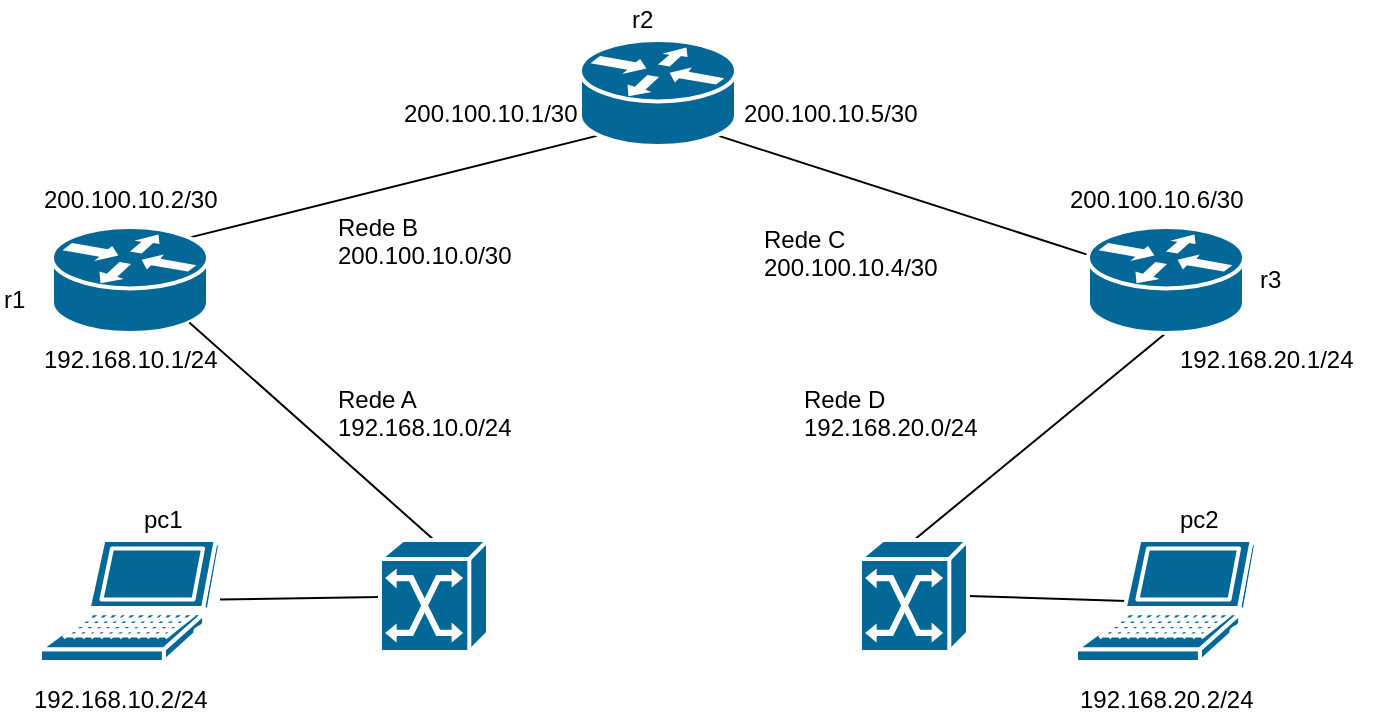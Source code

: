 <mxfile version="12.1.1" type="device" pages="1"><diagram id="2E-c0Y93UH_AlVbx1aEG" name="Page-1"><mxGraphModel dx="787" dy="399" grid="1" gridSize="10" guides="1" tooltips="1" connect="1" arrows="1" fold="1" page="1" pageScale="1" pageWidth="827" pageHeight="1169" math="0" shadow="0"><root><mxCell id="0"/><mxCell id="1" parent="0"/><mxCell id="8pbZPeoeOur04qY3rU5z-13" style="edgeStyle=none;rounded=0;orthogonalLoop=1;jettySize=auto;html=1;exitX=0.88;exitY=0.1;exitDx=0;exitDy=0;exitPerimeter=0;startArrow=none;startFill=0;endArrow=none;endFill=0;entryX=0.12;entryY=0.9;entryDx=0;entryDy=0;entryPerimeter=0;" edge="1" parent="1" source="8pbZPeoeOur04qY3rU5z-1" target="8pbZPeoeOur04qY3rU5z-2"><mxGeometry relative="1" as="geometry"/></mxCell><mxCell id="8pbZPeoeOur04qY3rU5z-1" value="" style="shape=mxgraph.cisco.routers.router;html=1;pointerEvents=1;dashed=0;fillColor=#036897;strokeColor=#ffffff;strokeWidth=2;verticalLabelPosition=bottom;verticalAlign=top;align=center;outlineConnect=0;" vertex="1" parent="1"><mxGeometry x="56" y="243.5" width="78" height="53" as="geometry"/></mxCell><mxCell id="8pbZPeoeOur04qY3rU5z-14" style="edgeStyle=none;rounded=0;orthogonalLoop=1;jettySize=auto;html=1;exitX=0.88;exitY=0.9;exitDx=0;exitDy=0;exitPerimeter=0;startArrow=none;startFill=0;endArrow=none;endFill=0;" edge="1" parent="1" source="8pbZPeoeOur04qY3rU5z-2" target="8pbZPeoeOur04qY3rU5z-3"><mxGeometry relative="1" as="geometry"/></mxCell><mxCell id="8pbZPeoeOur04qY3rU5z-2" value="" style="shape=mxgraph.cisco.routers.router;html=1;pointerEvents=1;dashed=0;fillColor=#036897;strokeColor=#ffffff;strokeWidth=2;verticalLabelPosition=bottom;verticalAlign=top;align=center;outlineConnect=0;" vertex="1" parent="1"><mxGeometry x="320" y="150" width="78" height="53" as="geometry"/></mxCell><mxCell id="8pbZPeoeOur04qY3rU5z-15" style="edgeStyle=none;rounded=0;orthogonalLoop=1;jettySize=auto;html=1;exitX=0.5;exitY=1;exitDx=0;exitDy=0;exitPerimeter=0;entryX=0.5;entryY=0;entryDx=0;entryDy=0;entryPerimeter=0;startArrow=none;startFill=0;endArrow=none;endFill=0;" edge="1" parent="1" source="8pbZPeoeOur04qY3rU5z-3" target="8pbZPeoeOur04qY3rU5z-5"><mxGeometry relative="1" as="geometry"/></mxCell><mxCell id="8pbZPeoeOur04qY3rU5z-3" value="" style="shape=mxgraph.cisco.routers.router;html=1;pointerEvents=1;dashed=0;fillColor=#036897;strokeColor=#ffffff;strokeWidth=2;verticalLabelPosition=bottom;verticalAlign=top;align=center;outlineConnect=0;" vertex="1" parent="1"><mxGeometry x="574" y="243.5" width="78" height="53" as="geometry"/></mxCell><mxCell id="8pbZPeoeOur04qY3rU5z-11" value="" style="edgeStyle=none;rounded=0;orthogonalLoop=1;jettySize=auto;html=1;endArrow=none;endFill=0;" edge="1" parent="1" source="8pbZPeoeOur04qY3rU5z-4" target="8pbZPeoeOur04qY3rU5z-7"><mxGeometry relative="1" as="geometry"/></mxCell><mxCell id="8pbZPeoeOur04qY3rU5z-12" style="edgeStyle=none;rounded=0;orthogonalLoop=1;jettySize=auto;html=1;exitX=0.5;exitY=0;exitDx=0;exitDy=0;exitPerimeter=0;entryX=0.88;entryY=0.9;entryDx=0;entryDy=0;entryPerimeter=0;startArrow=none;startFill=0;endArrow=none;endFill=0;" edge="1" parent="1" source="8pbZPeoeOur04qY3rU5z-4" target="8pbZPeoeOur04qY3rU5z-1"><mxGeometry relative="1" as="geometry"/></mxCell><mxCell id="8pbZPeoeOur04qY3rU5z-4" value="" style="shape=mxgraph.cisco.switches.atm_switch;html=1;pointerEvents=1;dashed=0;fillColor=#036897;strokeColor=#ffffff;strokeWidth=2;verticalLabelPosition=bottom;verticalAlign=top;align=center;outlineConnect=0;" vertex="1" parent="1"><mxGeometry x="220" y="400" width="54" height="56" as="geometry"/></mxCell><mxCell id="8pbZPeoeOur04qY3rU5z-17" style="edgeStyle=none;rounded=0;orthogonalLoop=1;jettySize=auto;html=1;exitX=1;exitY=0.5;exitDx=0;exitDy=0;exitPerimeter=0;entryX=0.28;entryY=0.5;entryDx=0;entryDy=0;entryPerimeter=0;startArrow=none;startFill=0;endArrow=none;endFill=0;" edge="1" parent="1" source="8pbZPeoeOur04qY3rU5z-5" target="8pbZPeoeOur04qY3rU5z-6"><mxGeometry relative="1" as="geometry"/></mxCell><mxCell id="8pbZPeoeOur04qY3rU5z-5" value="" style="shape=mxgraph.cisco.switches.atm_switch;html=1;pointerEvents=1;dashed=0;fillColor=#036897;strokeColor=#ffffff;strokeWidth=2;verticalLabelPosition=bottom;verticalAlign=top;align=center;outlineConnect=0;" vertex="1" parent="1"><mxGeometry x="460" y="400" width="54" height="56" as="geometry"/></mxCell><mxCell id="8pbZPeoeOur04qY3rU5z-6" value="" style="shape=mxgraph.cisco.computers_and_peripherals.laptop;html=1;pointerEvents=1;dashed=0;fillColor=#036897;strokeColor=#ffffff;strokeWidth=2;verticalLabelPosition=bottom;verticalAlign=top;align=center;outlineConnect=0;" vertex="1" parent="1"><mxGeometry x="568" y="400" width="90" height="61" as="geometry"/></mxCell><mxCell id="8pbZPeoeOur04qY3rU5z-7" value="" style="shape=mxgraph.cisco.computers_and_peripherals.laptop;html=1;pointerEvents=1;dashed=0;fillColor=#036897;strokeColor=#ffffff;strokeWidth=2;verticalLabelPosition=bottom;verticalAlign=top;align=center;outlineConnect=0;" vertex="1" parent="1"><mxGeometry x="50" y="400" width="90" height="61" as="geometry"/></mxCell><mxCell id="8pbZPeoeOur04qY3rU5z-18" value="192.168.10.2/24&lt;br&gt;" style="text;html=1;resizable=0;points=[];autosize=1;align=left;verticalAlign=top;spacingTop=-4;" vertex="1" parent="1"><mxGeometry x="45" y="470" width="100" height="20" as="geometry"/></mxCell><mxCell id="8pbZPeoeOur04qY3rU5z-19" value="Rede A&lt;br&gt;192.168.10.0/24" style="text;html=1;resizable=0;points=[];autosize=1;align=left;verticalAlign=top;spacingTop=-4;" vertex="1" parent="1"><mxGeometry x="197" y="320" width="100" height="30" as="geometry"/></mxCell><mxCell id="8pbZPeoeOur04qY3rU5z-20" value="192.168.10.1/24" style="text;html=1;resizable=0;points=[];autosize=1;align=left;verticalAlign=top;spacingTop=-4;" vertex="1" parent="1"><mxGeometry x="50" y="300" width="100" height="20" as="geometry"/></mxCell><mxCell id="8pbZPeoeOur04qY3rU5z-21" value="200.100.10.2/30" style="text;html=1;resizable=0;points=[];autosize=1;align=left;verticalAlign=top;spacingTop=-4;" vertex="1" parent="1"><mxGeometry x="50" y="220" width="100" height="20" as="geometry"/></mxCell><mxCell id="8pbZPeoeOur04qY3rU5z-22" value="Rede B&lt;br&gt;200.100.10.0/30" style="text;html=1;resizable=0;points=[];autosize=1;align=left;verticalAlign=top;spacingTop=-4;" vertex="1" parent="1"><mxGeometry x="197" y="233.5" width="100" height="30" as="geometry"/></mxCell><mxCell id="8pbZPeoeOur04qY3rU5z-23" value="200.100.10.1/30" style="text;html=1;resizable=0;points=[];autosize=1;align=left;verticalAlign=top;spacingTop=-4;" vertex="1" parent="1"><mxGeometry x="230" y="176.5" width="100" height="20" as="geometry"/></mxCell><mxCell id="8pbZPeoeOur04qY3rU5z-24" value="200.100.10.5/30" style="text;html=1;resizable=0;points=[];autosize=1;align=left;verticalAlign=top;spacingTop=-4;" vertex="1" parent="1"><mxGeometry x="400" y="176.5" width="100" height="20" as="geometry"/></mxCell><mxCell id="8pbZPeoeOur04qY3rU5z-25" value="200.100.10.6/30" style="text;html=1;resizable=0;points=[];autosize=1;align=left;verticalAlign=top;spacingTop=-4;" vertex="1" parent="1"><mxGeometry x="563" y="220" width="100" height="20" as="geometry"/></mxCell><mxCell id="8pbZPeoeOur04qY3rU5z-26" value="Rede C&lt;br&gt;200.100.10.4/30" style="text;html=1;resizable=0;points=[];autosize=1;align=left;verticalAlign=top;spacingTop=-4;" vertex="1" parent="1"><mxGeometry x="410" y="240" width="100" height="30" as="geometry"/></mxCell><mxCell id="8pbZPeoeOur04qY3rU5z-27" value="192.168.20.2/24" style="text;html=1;resizable=0;points=[];autosize=1;align=left;verticalAlign=top;spacingTop=-4;" vertex="1" parent="1"><mxGeometry x="568" y="470" width="100" height="20" as="geometry"/></mxCell><mxCell id="8pbZPeoeOur04qY3rU5z-28" value="Rede D&lt;br&gt;192.168.20.0/24" style="text;html=1;resizable=0;points=[];autosize=1;align=left;verticalAlign=top;spacingTop=-4;" vertex="1" parent="1"><mxGeometry x="430" y="320" width="100" height="30" as="geometry"/></mxCell><mxCell id="8pbZPeoeOur04qY3rU5z-29" value="192.168.20.1/24" style="text;html=1;resizable=0;points=[];autosize=1;align=left;verticalAlign=top;spacingTop=-4;" vertex="1" parent="1"><mxGeometry x="618" y="300" width="100" height="20" as="geometry"/></mxCell><mxCell id="8pbZPeoeOur04qY3rU5z-30" value="pc2" style="text;html=1;resizable=0;points=[];autosize=1;align=left;verticalAlign=top;spacingTop=-4;" vertex="1" parent="1"><mxGeometry x="618" y="380" width="30" height="20" as="geometry"/></mxCell><mxCell id="8pbZPeoeOur04qY3rU5z-31" value="pc1" style="text;html=1;resizable=0;points=[];autosize=1;align=left;verticalAlign=top;spacingTop=-4;" vertex="1" parent="1"><mxGeometry x="100" y="380" width="30" height="20" as="geometry"/></mxCell><mxCell id="8pbZPeoeOur04qY3rU5z-32" value="r1" style="text;html=1;resizable=0;points=[];autosize=1;align=left;verticalAlign=top;spacingTop=-4;" vertex="1" parent="1"><mxGeometry x="30" y="270" width="30" height="20" as="geometry"/></mxCell><mxCell id="8pbZPeoeOur04qY3rU5z-33" value="r2" style="text;html=1;resizable=0;points=[];autosize=1;align=left;verticalAlign=top;spacingTop=-4;" vertex="1" parent="1"><mxGeometry x="344" y="130" width="30" height="20" as="geometry"/></mxCell><mxCell id="8pbZPeoeOur04qY3rU5z-34" value="r3" style="text;html=1;resizable=0;points=[];autosize=1;align=left;verticalAlign=top;spacingTop=-4;" vertex="1" parent="1"><mxGeometry x="658" y="260" width="30" height="20" as="geometry"/></mxCell></root></mxGraphModel></diagram></mxfile>